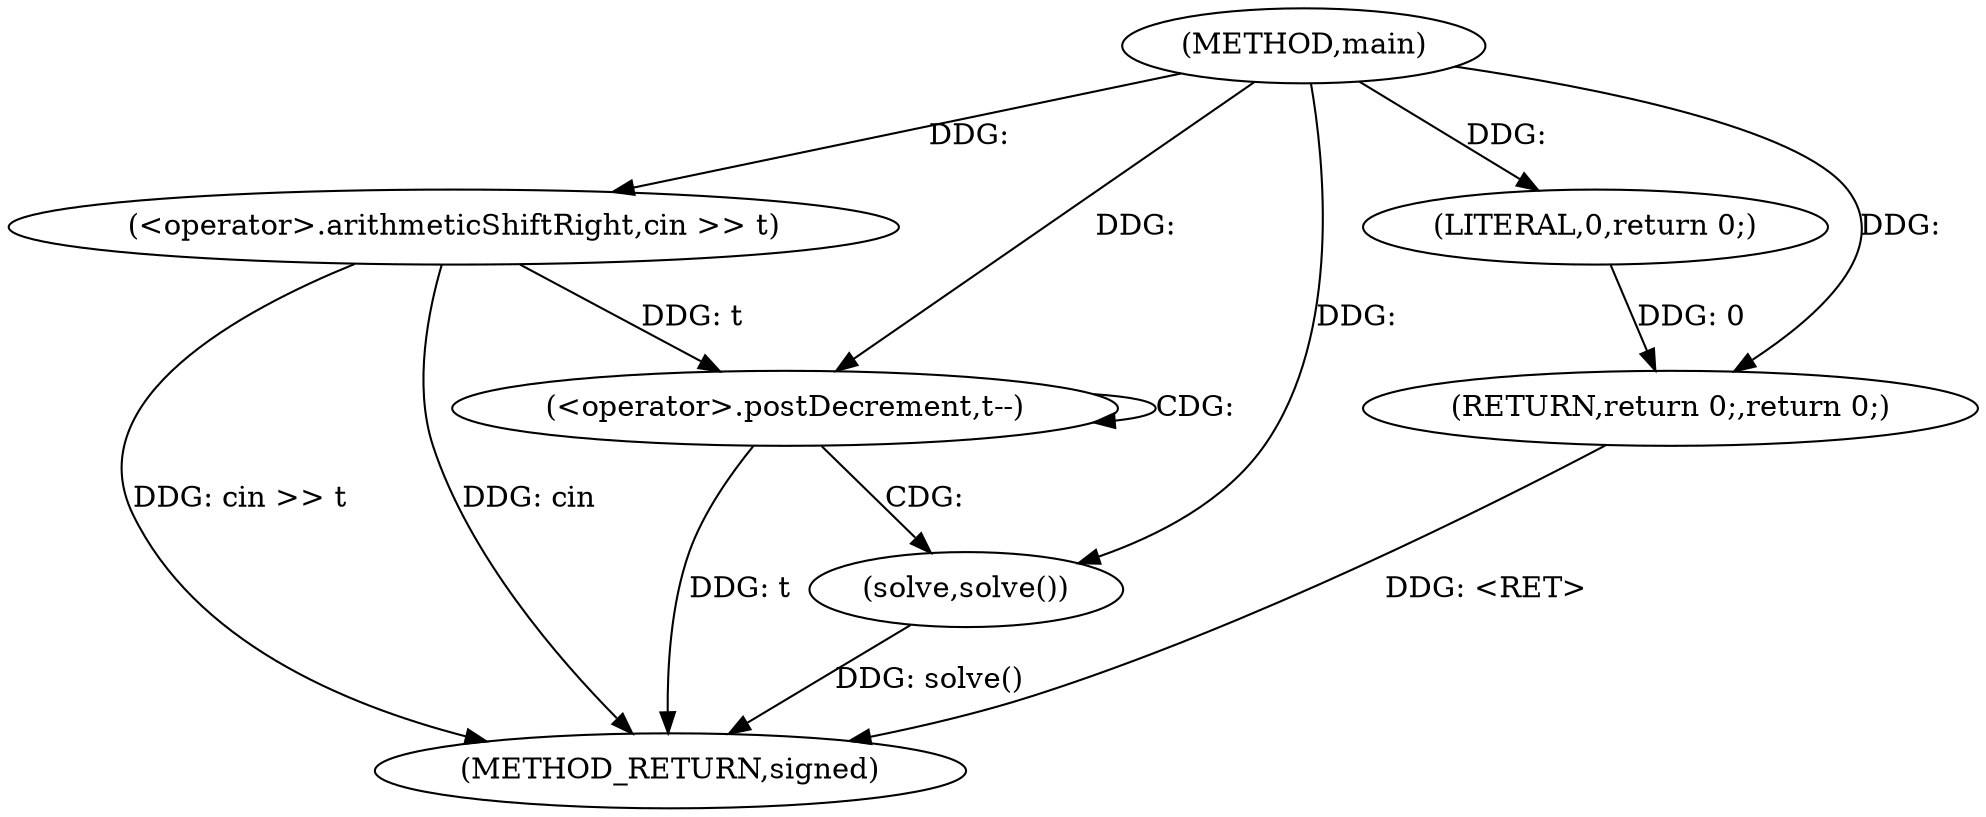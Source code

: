 digraph "main" {  
"1000448" [label = "(METHOD,main)" ]
"1000460" [label = "(METHOD_RETURN,signed)" ]
"1000451" [label = "(<operator>.arithmeticShiftRight,cin >> t)" ]
"1000458" [label = "(RETURN,return 0;,return 0;)" ]
"1000455" [label = "(<operator>.postDecrement,t--)" ]
"1000457" [label = "(solve,solve())" ]
"1000459" [label = "(LITERAL,0,return 0;)" ]
  "1000451" -> "1000460"  [ label = "DDG: cin >> t"] 
  "1000455" -> "1000460"  [ label = "DDG: t"] 
  "1000457" -> "1000460"  [ label = "DDG: solve()"] 
  "1000458" -> "1000460"  [ label = "DDG: <RET>"] 
  "1000451" -> "1000460"  [ label = "DDG: cin"] 
  "1000459" -> "1000458"  [ label = "DDG: 0"] 
  "1000448" -> "1000458"  [ label = "DDG: "] 
  "1000448" -> "1000451"  [ label = "DDG: "] 
  "1000448" -> "1000457"  [ label = "DDG: "] 
  "1000448" -> "1000459"  [ label = "DDG: "] 
  "1000451" -> "1000455"  [ label = "DDG: t"] 
  "1000448" -> "1000455"  [ label = "DDG: "] 
  "1000455" -> "1000455"  [ label = "CDG: "] 
  "1000455" -> "1000457"  [ label = "CDG: "] 
}
